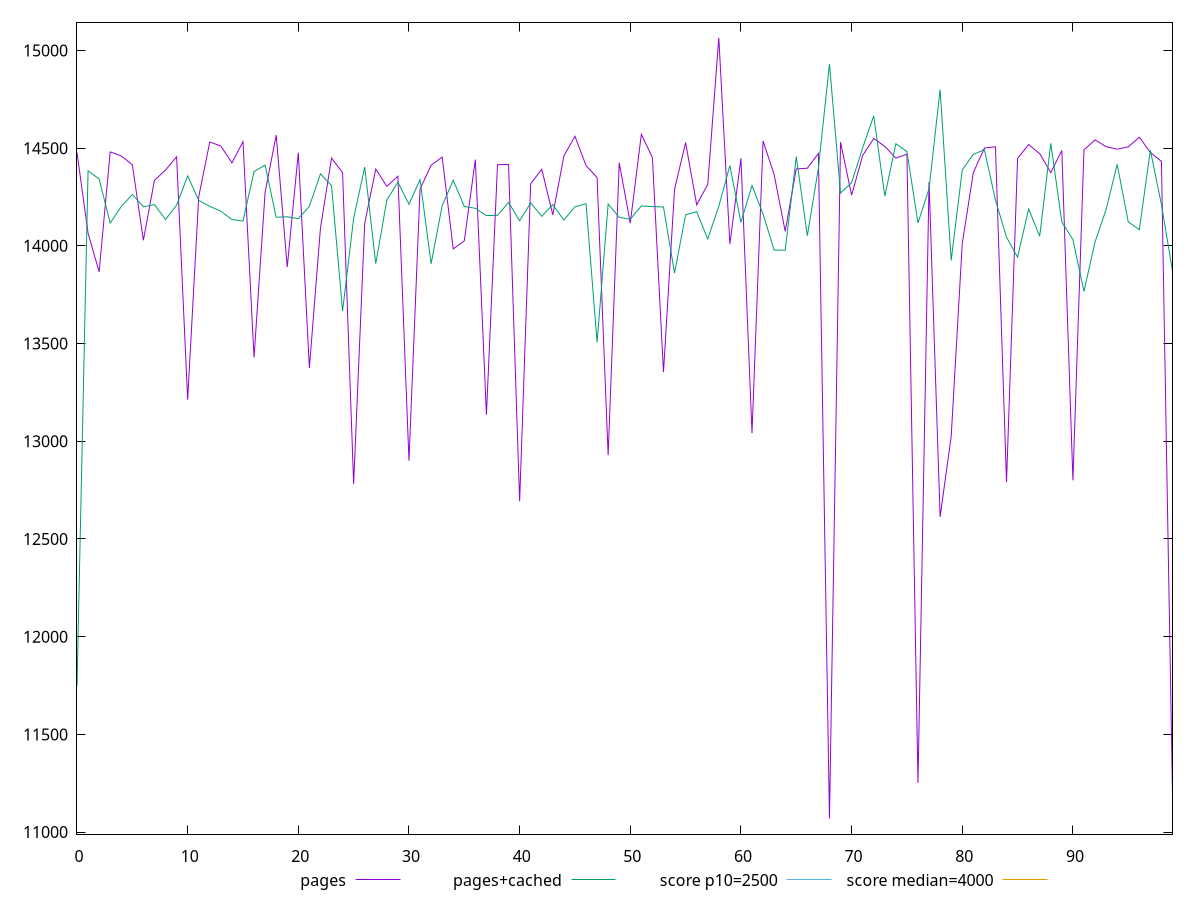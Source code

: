 reset

$pages <<EOF
0 14477.2405
1 14064.17155
2 13867.075499999999
3 14480.738000000005
4 14460.173
5 14415.301000000003
6 14028.535500000002
7 14335.874500000002
8 14387.588500000002
9 14455.322000000002
10 13212.59
11 14251.3325
12 14531.493499999997
13 14510.403499999997
14 14425.04
15 14533.1155
16 13429.039
17 14274.127699999997
18 14566.419500000004
19 13891.151999999998
20 14476.803499999998
21 13375.37645
22 14090.400499999996
23 14449.15885
24 14374.2975
25 12781.7355
26 14115.939999999999
27 14393.242000000002
28 14304.405000000004
29 14356.262749999998
30 12900.882999999996
31 14290.0785
32 14412.426450000003
33 14454.233999999999
34 13984.287500000002
35 14025.688250000003
36 14441.290999999994
37 13135.815000000002
38 14415.297999999997
39 14416.553
40 12692.6895
41 14317.752800000002
42 14391.8695
43 14158.581500000004
44 14460.456499999998
45 14560.625
46 14410.968499999999
47 14349.398000000003
48 12928.7165
49 14425.294
50 14115.8305
51 14571.125499999995
52 14451.302
53 13353.317500000001
54 14289.012800000004
55 14528.593699999996
56 14210.0515
57 14314.300500000001
58 15064.08195
59 14008.810249999999
60 14447.7045
61 13042.12255
62 14536.6763
63 14364.527999999998
64 14073.886999999999
65 14393.817000000003
66 14397.249499999998
67 14473.031
68 11069.418999999998
69 14530.688000000002
70 14259.105500000003
71 14462.353000000003
72 14548.964999999998
73 14509.254500000001
74 14448.932950000004
75 14469.1315
76 11251.670999999998
77 14326.247500000001
78 12613.119
79 13024.547000000002
80 14011.633049999999
81 14374.341499999995
82 14500.573049999999
83 14506.948
84 12791.721000000003
85 14446.98965
86 14518.798000000003
87 14471.733499999998
88 14374.7649
89 14487.952999999998
90 12800.5785
91 14491.2648
92 14542.174000000003
93 14507.420000000004
94 14494.821600000003
95 14506.459000000006
96 14556.094500000003
97 14477.847399999997
98 14432.4745
99 11197.216
EOF

$pagesCached <<EOF
0 11745.355999999998
1 14384.077999999998
2 14342.138499999997
3 14116.553
4 14201.270499999997
5 14262.893999999997
6 14199.680499999997
7 14211.076
8 14134.800900000002
9 14208.173000000003
10 14358.002
11 14233.046000000002
12 14201.934249999998
13 14177.049500000005
14 14134.874499999998
15 14127.12255
16 14380.391000000003
17 14413.051
18 14146.2322
19 14148.7705
20 14139.265500000003
21 14202.78675
22 14368.447499999998
23 14308.142500000002
24 13666.935000000001
25 14140.4445
26 14403.442500000005
27 13908.5245
28 14234.7395
29 14325.655999999999
30 14213.158999999998
31 14338.79
32 13908.2765
33 14205.680299999998
34 14335.535
35 14201.651149999994
36 14192.126
37 14154.916000000001
38 14156.066000000003
39 14222.374499999998
40 14128.062599999996
41 14219.751
42 14151.04
43 14211.2195
44 14131.95
45 14199.656650000004
46 14215.76945
47 13506.235999999997
48 14213.909499999998
49 14145.909199999998
50 14136.771500000003
51 14204.235049999997
52 14200.772
53 14198.931
54 13860.908999999996
55 14158.875000000004
56 14174.862000000001
57 14035.207499999997
58 14202.8854
59 14410.77
60 14119.625
61 14308.766
62 14162.775999999998
63 13978.485149999997
64 13977.966099999998
65 14456.436
66 14051.554800000002
67 14397.709999999997
68 14930.861999999997
69 14270.435150000005
70 14322.7235
71 14502.058999999997
72 14665.2585
73 14254.312999999998
74 14522.659000000003
75 14482.532000000001
76 14117.383500000004
77 14292.0105
78 14800.072
79 13925.119050000001
80 14388.6725
81 14467.512999999999
82 14492.760999999999
83 14234.277850000002
84 14044.0965
85 13942.031000000004
86 14188.469
87 14049.633000000002
88 14524.143
89 14121.921849999999
90 14031.994450000002
91 13766.962999999998
92 14019.797999999999
93 14185.677
94 14417.548999999999
95 14123.2161
96 14082.318500000003
97 14489.273999999996
98 14210.830999999996
99 13871.993000000002
EOF

set key outside below
set xrange [0:99]
set yrange [10989.525740999998:15143.975209]
set trange [10989.525740999998:15143.975209]
set terminal svg size 640, 520 enhanced background rgb 'white'
set output "report_00018_2021-02-10T15-25-16.877Z/largest-contentful-paint/comparison/line/0_vs_1.svg"

plot $pages title "pages" with line, \
     $pagesCached title "pages+cached" with line, \
     2500 title "score p10=2500", \
     4000 title "score median=4000"

reset
